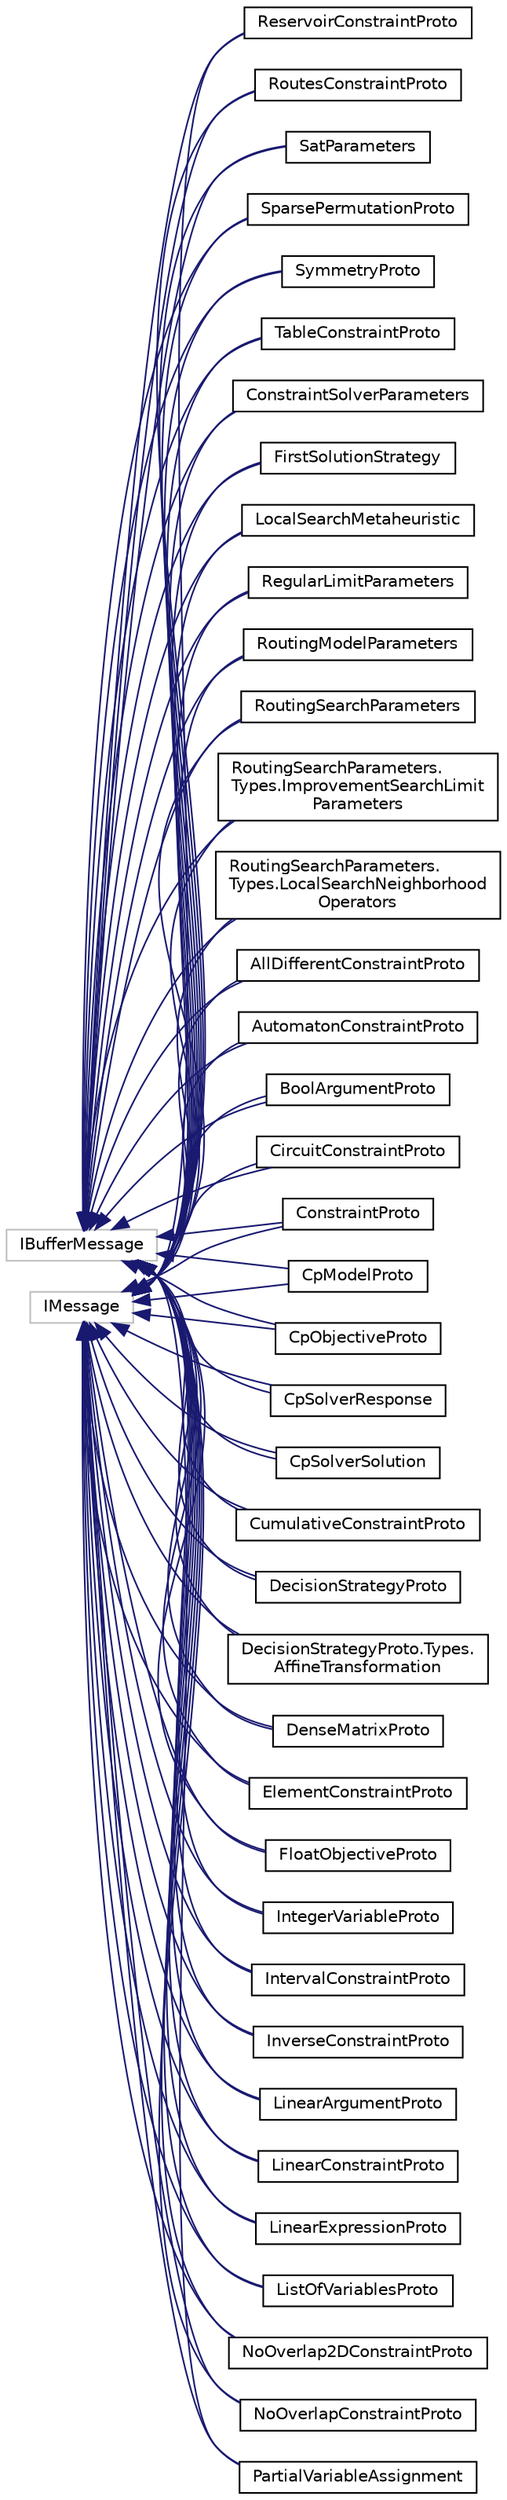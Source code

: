 digraph "Graphical Class Hierarchy"
{
 // LATEX_PDF_SIZE
  edge [fontname="Helvetica",fontsize="10",labelfontname="Helvetica",labelfontsize="10"];
  node [fontname="Helvetica",fontsize="10",shape=record];
  rankdir="LR";
  Node0 [label="IBufferMessage",height=0.2,width=0.4,color="grey75", fillcolor="white", style="filled",tooltip=" "];
  Node0 -> Node1 [dir="back",color="midnightblue",fontsize="10",style="solid",fontname="Helvetica"];
  Node1 [label="ConstraintSolverParameters",height=0.2,width=0.4,color="black", fillcolor="white", style="filled",URL="$classGoogle_1_1OrTools_1_1ConstraintSolver_1_1ConstraintSolverParameters.html",tooltip="Solver parameters."];
  Node0 -> Node3 [dir="back",color="midnightblue",fontsize="10",style="solid",fontname="Helvetica"];
  Node3 [label="FirstSolutionStrategy",height=0.2,width=0.4,color="black", fillcolor="white", style="filled",URL="$classGoogle_1_1OrTools_1_1ConstraintSolver_1_1FirstSolutionStrategy.html",tooltip="First solution strategies, used as starting point of local search."];
  Node0 -> Node4 [dir="back",color="midnightblue",fontsize="10",style="solid",fontname="Helvetica"];
  Node4 [label="LocalSearchMetaheuristic",height=0.2,width=0.4,color="black", fillcolor="white", style="filled",URL="$classGoogle_1_1OrTools_1_1ConstraintSolver_1_1LocalSearchMetaheuristic.html",tooltip="Local search metaheuristics used to guide the search."];
  Node0 -> Node5 [dir="back",color="midnightblue",fontsize="10",style="solid",fontname="Helvetica"];
  Node5 [label="RegularLimitParameters",height=0.2,width=0.4,color="black", fillcolor="white", style="filled",URL="$classGoogle_1_1OrTools_1_1ConstraintSolver_1_1RegularLimitParameters.html",tooltip="A search limit The default values for int64 fields is the maxima value, i.e., 2^63-1"];
  Node0 -> Node6 [dir="back",color="midnightblue",fontsize="10",style="solid",fontname="Helvetica"];
  Node6 [label="RoutingModelParameters",height=0.2,width=0.4,color="black", fillcolor="white", style="filled",URL="$classGoogle_1_1OrTools_1_1ConstraintSolver_1_1RoutingModelParameters.html",tooltip="Parameters which have to be set when creating a RoutingModel."];
  Node0 -> Node7 [dir="back",color="midnightblue",fontsize="10",style="solid",fontname="Helvetica"];
  Node7 [label="RoutingSearchParameters",height=0.2,width=0.4,color="black", fillcolor="white", style="filled",URL="$classGoogle_1_1OrTools_1_1ConstraintSolver_1_1RoutingSearchParameters.html",tooltip="Parameters defining the search used to solve vehicle routing problems."];
  Node0 -> Node8 [dir="back",color="midnightblue",fontsize="10",style="solid",fontname="Helvetica"];
  Node8 [label="RoutingSearchParameters.\lTypes.ImprovementSearchLimit\lParameters",height=0.2,width=0.4,color="black", fillcolor="white", style="filled",URL="$classGoogle_1_1OrTools_1_1ConstraintSolver_1_1RoutingSearchParameters_1_1Types_1_1ImprovementSearchLimitParameters.html",tooltip="Parameters required for the improvement search limit."];
  Node0 -> Node9 [dir="back",color="midnightblue",fontsize="10",style="solid",fontname="Helvetica"];
  Node9 [label="RoutingSearchParameters.\lTypes.LocalSearchNeighborhood\lOperators",height=0.2,width=0.4,color="black", fillcolor="white", style="filled",URL="$classGoogle_1_1OrTools_1_1ConstraintSolver_1_1RoutingSearchParameters_1_1Types_1_1LocalSearchNeighborhoodOperators.html",tooltip="Local search neighborhood operators used to build a solutions neighborhood."];
  Node0 -> Node10 [dir="back",color="midnightblue",fontsize="10",style="solid",fontname="Helvetica"];
  Node10 [label="AllDifferentConstraintProto",height=0.2,width=0.4,color="black", fillcolor="white", style="filled",URL="$classGoogle_1_1OrTools_1_1Sat_1_1AllDifferentConstraintProto.html",tooltip="All affine expressions must take different values."];
  Node0 -> Node11 [dir="back",color="midnightblue",fontsize="10",style="solid",fontname="Helvetica"];
  Node11 [label="AutomatonConstraintProto",height=0.2,width=0.4,color="black", fillcolor="white", style="filled",URL="$classGoogle_1_1OrTools_1_1Sat_1_1AutomatonConstraintProto.html",tooltip="This constraint forces a sequence of variables to be accepted by an automaton."];
  Node0 -> Node12 [dir="back",color="midnightblue",fontsize="10",style="solid",fontname="Helvetica"];
  Node12 [label="BoolArgumentProto",height=0.2,width=0.4,color="black", fillcolor="white", style="filled",URL="$classGoogle_1_1OrTools_1_1Sat_1_1BoolArgumentProto.html",tooltip="Argument of the constraints of the form OP(literals)."];
  Node0 -> Node13 [dir="back",color="midnightblue",fontsize="10",style="solid",fontname="Helvetica"];
  Node13 [label="CircuitConstraintProto",height=0.2,width=0.4,color="black", fillcolor="white", style="filled",URL="$classGoogle_1_1OrTools_1_1Sat_1_1CircuitConstraintProto.html",tooltip="The circuit constraint is defined on a graph where the arc presence are controlled by literals."];
  Node0 -> Node14 [dir="back",color="midnightblue",fontsize="10",style="solid",fontname="Helvetica"];
  Node14 [label="ConstraintProto",height=0.2,width=0.4,color="black", fillcolor="white", style="filled",URL="$classGoogle_1_1OrTools_1_1Sat_1_1ConstraintProto.html",tooltip="Next id: 31"];
  Node0 -> Node15 [dir="back",color="midnightblue",fontsize="10",style="solid",fontname="Helvetica"];
  Node15 [label="CpModelProto",height=0.2,width=0.4,color="black", fillcolor="white", style="filled",URL="$classGoogle_1_1OrTools_1_1Sat_1_1CpModelProto.html",tooltip="A constraint programming problem."];
  Node0 -> Node16 [dir="back",color="midnightblue",fontsize="10",style="solid",fontname="Helvetica"];
  Node16 [label="CpObjectiveProto",height=0.2,width=0.4,color="black", fillcolor="white", style="filled",URL="$classGoogle_1_1OrTools_1_1Sat_1_1CpObjectiveProto.html",tooltip="Optimization objective."];
  Node0 -> Node17 [dir="back",color="midnightblue",fontsize="10",style="solid",fontname="Helvetica"];
  Node17 [label="CpSolverResponse",height=0.2,width=0.4,color="black", fillcolor="white", style="filled",URL="$classGoogle_1_1OrTools_1_1Sat_1_1CpSolverResponse.html",tooltip="The response returned by a solver trying to solve a CpModelProto."];
  Node0 -> Node18 [dir="back",color="midnightblue",fontsize="10",style="solid",fontname="Helvetica"];
  Node18 [label="CpSolverSolution",height=0.2,width=0.4,color="black", fillcolor="white", style="filled",URL="$classGoogle_1_1OrTools_1_1Sat_1_1CpSolverSolution.html",tooltip="Just a message used to store dense solution."];
  Node0 -> Node19 [dir="back",color="midnightblue",fontsize="10",style="solid",fontname="Helvetica"];
  Node19 [label="CumulativeConstraintProto",height=0.2,width=0.4,color="black", fillcolor="white", style="filled",URL="$classGoogle_1_1OrTools_1_1Sat_1_1CumulativeConstraintProto.html",tooltip="The sum of the demands of the intervals at each interval point cannot exceed a capacity."];
  Node0 -> Node20 [dir="back",color="midnightblue",fontsize="10",style="solid",fontname="Helvetica"];
  Node20 [label="DecisionStrategyProto",height=0.2,width=0.4,color="black", fillcolor="white", style="filled",URL="$classGoogle_1_1OrTools_1_1Sat_1_1DecisionStrategyProto.html",tooltip="Define the strategy to follow when the solver needs to take a new decision."];
  Node0 -> Node21 [dir="back",color="midnightblue",fontsize="10",style="solid",fontname="Helvetica"];
  Node21 [label="DecisionStrategyProto.Types.\lAffineTransformation",height=0.2,width=0.4,color="black", fillcolor="white", style="filled",URL="$classGoogle_1_1OrTools_1_1Sat_1_1DecisionStrategyProto_1_1Types_1_1AffineTransformation.html",tooltip="Advanced usage."];
  Node0 -> Node22 [dir="back",color="midnightblue",fontsize="10",style="solid",fontname="Helvetica"];
  Node22 [label="DenseMatrixProto",height=0.2,width=0.4,color="black", fillcolor="white", style="filled",URL="$classGoogle_1_1OrTools_1_1Sat_1_1DenseMatrixProto.html",tooltip="A dense matrix of numbers encoded in a flat way, row by row."];
  Node0 -> Node23 [dir="back",color="midnightblue",fontsize="10",style="solid",fontname="Helvetica"];
  Node23 [label="ElementConstraintProto",height=0.2,width=0.4,color="black", fillcolor="white", style="filled",URL="$classGoogle_1_1OrTools_1_1Sat_1_1ElementConstraintProto.html",tooltip="The constraint target = vars[index]."];
  Node0 -> Node24 [dir="back",color="midnightblue",fontsize="10",style="solid",fontname="Helvetica"];
  Node24 [label="FloatObjectiveProto",height=0.2,width=0.4,color="black", fillcolor="white", style="filled",URL="$classGoogle_1_1OrTools_1_1Sat_1_1FloatObjectiveProto.html",tooltip="A linear floating point objective: sum coeffs[i] * vars[i] + offset."];
  Node0 -> Node25 [dir="back",color="midnightblue",fontsize="10",style="solid",fontname="Helvetica"];
  Node25 [label="IntegerVariableProto",height=0.2,width=0.4,color="black", fillcolor="white", style="filled",URL="$classGoogle_1_1OrTools_1_1Sat_1_1IntegerVariableProto.html",tooltip="An integer variable."];
  Node0 -> Node26 [dir="back",color="midnightblue",fontsize="10",style="solid",fontname="Helvetica"];
  Node26 [label="IntervalConstraintProto",height=0.2,width=0.4,color="black", fillcolor="white", style="filled",URL="$classGoogle_1_1OrTools_1_1Sat_1_1IntervalConstraintProto.html",tooltip="This is not really a constraint."];
  Node0 -> Node27 [dir="back",color="midnightblue",fontsize="10",style="solid",fontname="Helvetica"];
  Node27 [label="InverseConstraintProto",height=0.2,width=0.4,color="black", fillcolor="white", style="filled",URL="$classGoogle_1_1OrTools_1_1Sat_1_1InverseConstraintProto.html",tooltip="The two arrays of variable each represent a function, the second is the inverse of the first: f_direc..."];
  Node0 -> Node28 [dir="back",color="midnightblue",fontsize="10",style="solid",fontname="Helvetica"];
  Node28 [label="LinearArgumentProto",height=0.2,width=0.4,color="black", fillcolor="white", style="filled",URL="$classGoogle_1_1OrTools_1_1Sat_1_1LinearArgumentProto.html",tooltip=" "];
  Node0 -> Node29 [dir="back",color="midnightblue",fontsize="10",style="solid",fontname="Helvetica"];
  Node29 [label="LinearConstraintProto",height=0.2,width=0.4,color="black", fillcolor="white", style="filled",URL="$classGoogle_1_1OrTools_1_1Sat_1_1LinearConstraintProto.html",tooltip="The linear sum vars[i] * coeffs[i] must fall in the given domain."];
  Node0 -> Node30 [dir="back",color="midnightblue",fontsize="10",style="solid",fontname="Helvetica"];
  Node30 [label="LinearExpressionProto",height=0.2,width=0.4,color="black", fillcolor="white", style="filled",URL="$classGoogle_1_1OrTools_1_1Sat_1_1LinearExpressionProto.html",tooltip="Some constraints supports linear expression instead of just using a reference to a variable."];
  Node0 -> Node31 [dir="back",color="midnightblue",fontsize="10",style="solid",fontname="Helvetica"];
  Node31 [label="ListOfVariablesProto",height=0.2,width=0.4,color="black", fillcolor="white", style="filled",URL="$classGoogle_1_1OrTools_1_1Sat_1_1ListOfVariablesProto.html",tooltip="A list of variables, without any semantics."];
  Node0 -> Node32 [dir="back",color="midnightblue",fontsize="10",style="solid",fontname="Helvetica"];
  Node32 [label="NoOverlap2DConstraintProto",height=0.2,width=0.4,color="black", fillcolor="white", style="filled",URL="$classGoogle_1_1OrTools_1_1Sat_1_1NoOverlap2DConstraintProto.html",tooltip="The boxes defined by [start_x, end_x) * [start_y, end_y) cannot overlap."];
  Node0 -> Node33 [dir="back",color="midnightblue",fontsize="10",style="solid",fontname="Helvetica"];
  Node33 [label="NoOverlapConstraintProto",height=0.2,width=0.4,color="black", fillcolor="white", style="filled",URL="$classGoogle_1_1OrTools_1_1Sat_1_1NoOverlapConstraintProto.html",tooltip="All the intervals (index of IntervalConstraintProto) must be disjoint."];
  Node0 -> Node34 [dir="back",color="midnightblue",fontsize="10",style="solid",fontname="Helvetica"];
  Node34 [label="PartialVariableAssignment",height=0.2,width=0.4,color="black", fillcolor="white", style="filled",URL="$classGoogle_1_1OrTools_1_1Sat_1_1PartialVariableAssignment.html",tooltip="This message encodes a partial (or full) assignment of the variables of a CpModelProto."];
  Node0 -> Node35 [dir="back",color="midnightblue",fontsize="10",style="solid",fontname="Helvetica"];
  Node35 [label="ReservoirConstraintProto",height=0.2,width=0.4,color="black", fillcolor="white", style="filled",URL="$classGoogle_1_1OrTools_1_1Sat_1_1ReservoirConstraintProto.html",tooltip="Maintain a reservoir level within bounds."];
  Node0 -> Node36 [dir="back",color="midnightblue",fontsize="10",style="solid",fontname="Helvetica"];
  Node36 [label="RoutesConstraintProto",height=0.2,width=0.4,color="black", fillcolor="white", style="filled",URL="$classGoogle_1_1OrTools_1_1Sat_1_1RoutesConstraintProto.html",tooltip="The \"VRP\" (Vehicle Routing Problem) constraint."];
  Node0 -> Node37 [dir="back",color="midnightblue",fontsize="10",style="solid",fontname="Helvetica"];
  Node37 [label="SatParameters",height=0.2,width=0.4,color="black", fillcolor="white", style="filled",URL="$classGoogle_1_1OrTools_1_1Sat_1_1SatParameters.html",tooltip="Contains the definitions for all the sat algorithm parameters and their default values."];
  Node0 -> Node38 [dir="back",color="midnightblue",fontsize="10",style="solid",fontname="Helvetica"];
  Node38 [label="SparsePermutationProto",height=0.2,width=0.4,color="black", fillcolor="white", style="filled",URL="$classGoogle_1_1OrTools_1_1Sat_1_1SparsePermutationProto.html",tooltip="A permutation of integers encoded as a list of cycles, hence the \"sparse\" format."];
  Node0 -> Node39 [dir="back",color="midnightblue",fontsize="10",style="solid",fontname="Helvetica"];
  Node39 [label="SymmetryProto",height=0.2,width=0.4,color="black", fillcolor="white", style="filled",URL="$classGoogle_1_1OrTools_1_1Sat_1_1SymmetryProto.html",tooltip="EXPERIMENTAL."];
  Node0 -> Node40 [dir="back",color="midnightblue",fontsize="10",style="solid",fontname="Helvetica"];
  Node40 [label="TableConstraintProto",height=0.2,width=0.4,color="black", fillcolor="white", style="filled",URL="$classGoogle_1_1OrTools_1_1Sat_1_1TableConstraintProto.html",tooltip="The values of the n-tuple formed by the given variables can only be one of the listed n-tuples in val..."];
  Node2 [label="IMessage",height=0.2,width=0.4,color="grey75", fillcolor="white", style="filled",tooltip=" "];
  Node2 -> Node1 [dir="back",color="midnightblue",fontsize="10",style="solid",fontname="Helvetica"];
  Node2 -> Node3 [dir="back",color="midnightblue",fontsize="10",style="solid",fontname="Helvetica"];
  Node2 -> Node4 [dir="back",color="midnightblue",fontsize="10",style="solid",fontname="Helvetica"];
  Node2 -> Node5 [dir="back",color="midnightblue",fontsize="10",style="solid",fontname="Helvetica"];
  Node2 -> Node6 [dir="back",color="midnightblue",fontsize="10",style="solid",fontname="Helvetica"];
  Node2 -> Node7 [dir="back",color="midnightblue",fontsize="10",style="solid",fontname="Helvetica"];
  Node2 -> Node8 [dir="back",color="midnightblue",fontsize="10",style="solid",fontname="Helvetica"];
  Node2 -> Node9 [dir="back",color="midnightblue",fontsize="10",style="solid",fontname="Helvetica"];
  Node2 -> Node10 [dir="back",color="midnightblue",fontsize="10",style="solid",fontname="Helvetica"];
  Node2 -> Node11 [dir="back",color="midnightblue",fontsize="10",style="solid",fontname="Helvetica"];
  Node2 -> Node12 [dir="back",color="midnightblue",fontsize="10",style="solid",fontname="Helvetica"];
  Node2 -> Node13 [dir="back",color="midnightblue",fontsize="10",style="solid",fontname="Helvetica"];
  Node2 -> Node14 [dir="back",color="midnightblue",fontsize="10",style="solid",fontname="Helvetica"];
  Node2 -> Node15 [dir="back",color="midnightblue",fontsize="10",style="solid",fontname="Helvetica"];
  Node2 -> Node16 [dir="back",color="midnightblue",fontsize="10",style="solid",fontname="Helvetica"];
  Node2 -> Node17 [dir="back",color="midnightblue",fontsize="10",style="solid",fontname="Helvetica"];
  Node2 -> Node18 [dir="back",color="midnightblue",fontsize="10",style="solid",fontname="Helvetica"];
  Node2 -> Node19 [dir="back",color="midnightblue",fontsize="10",style="solid",fontname="Helvetica"];
  Node2 -> Node20 [dir="back",color="midnightblue",fontsize="10",style="solid",fontname="Helvetica"];
  Node2 -> Node21 [dir="back",color="midnightblue",fontsize="10",style="solid",fontname="Helvetica"];
  Node2 -> Node22 [dir="back",color="midnightblue",fontsize="10",style="solid",fontname="Helvetica"];
  Node2 -> Node23 [dir="back",color="midnightblue",fontsize="10",style="solid",fontname="Helvetica"];
  Node2 -> Node24 [dir="back",color="midnightblue",fontsize="10",style="solid",fontname="Helvetica"];
  Node2 -> Node25 [dir="back",color="midnightblue",fontsize="10",style="solid",fontname="Helvetica"];
  Node2 -> Node26 [dir="back",color="midnightblue",fontsize="10",style="solid",fontname="Helvetica"];
  Node2 -> Node27 [dir="back",color="midnightblue",fontsize="10",style="solid",fontname="Helvetica"];
  Node2 -> Node28 [dir="back",color="midnightblue",fontsize="10",style="solid",fontname="Helvetica"];
  Node2 -> Node29 [dir="back",color="midnightblue",fontsize="10",style="solid",fontname="Helvetica"];
  Node2 -> Node30 [dir="back",color="midnightblue",fontsize="10",style="solid",fontname="Helvetica"];
  Node2 -> Node31 [dir="back",color="midnightblue",fontsize="10",style="solid",fontname="Helvetica"];
  Node2 -> Node32 [dir="back",color="midnightblue",fontsize="10",style="solid",fontname="Helvetica"];
  Node2 -> Node33 [dir="back",color="midnightblue",fontsize="10",style="solid",fontname="Helvetica"];
  Node2 -> Node34 [dir="back",color="midnightblue",fontsize="10",style="solid",fontname="Helvetica"];
  Node2 -> Node35 [dir="back",color="midnightblue",fontsize="10",style="solid",fontname="Helvetica"];
  Node2 -> Node36 [dir="back",color="midnightblue",fontsize="10",style="solid",fontname="Helvetica"];
  Node2 -> Node37 [dir="back",color="midnightblue",fontsize="10",style="solid",fontname="Helvetica"];
  Node2 -> Node38 [dir="back",color="midnightblue",fontsize="10",style="solid",fontname="Helvetica"];
  Node2 -> Node39 [dir="back",color="midnightblue",fontsize="10",style="solid",fontname="Helvetica"];
  Node2 -> Node40 [dir="back",color="midnightblue",fontsize="10",style="solid",fontname="Helvetica"];
}
